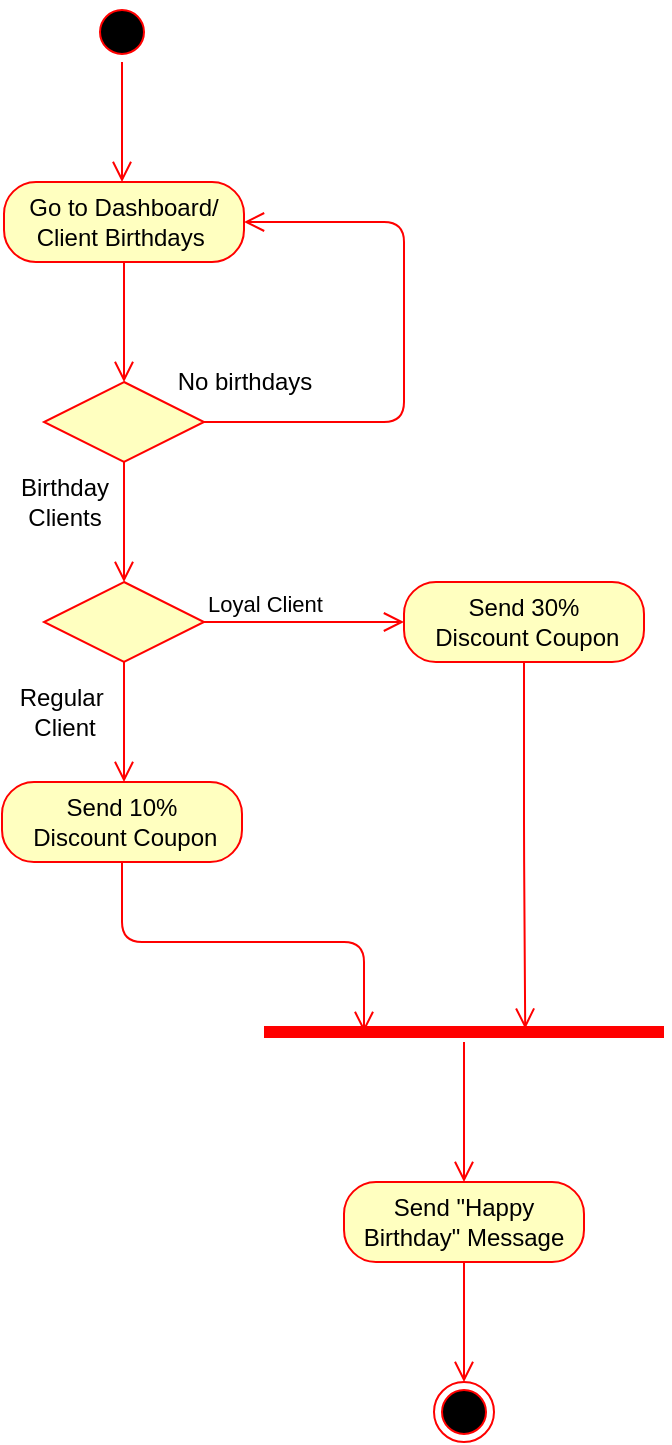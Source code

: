 <mxfile version="13.1.0" type="github">
  <diagram id="o4EiVnhbFgxZL6RKC9Z2" name="Page-1">
    <mxGraphModel dx="782" dy="469" grid="1" gridSize="10" guides="1" tooltips="1" connect="1" arrows="1" fold="1" page="1" pageScale="1" pageWidth="827" pageHeight="1169" math="0" shadow="0">
      <root>
        <mxCell id="0" />
        <mxCell id="1" parent="0" />
        <mxCell id="nG4vWBlCIbv7thtHOubb-1" value="" style="ellipse;html=1;shape=startState;fillColor=#000000;strokeColor=#ff0000;" vertex="1" parent="1">
          <mxGeometry x="384" y="20" width="30" height="30" as="geometry" />
        </mxCell>
        <mxCell id="nG4vWBlCIbv7thtHOubb-2" value="" style="edgeStyle=orthogonalEdgeStyle;html=1;verticalAlign=bottom;endArrow=open;endSize=8;strokeColor=#ff0000;" edge="1" source="nG4vWBlCIbv7thtHOubb-1" parent="1">
          <mxGeometry relative="1" as="geometry">
            <mxPoint x="399" y="110" as="targetPoint" />
          </mxGeometry>
        </mxCell>
        <mxCell id="nG4vWBlCIbv7thtHOubb-3" value="Go to Dashboard/ Client Birthdays&amp;nbsp;" style="rounded=1;whiteSpace=wrap;html=1;arcSize=40;fontColor=#000000;fillColor=#ffffc0;strokeColor=#ff0000;" vertex="1" parent="1">
          <mxGeometry x="340" y="110" width="120" height="40" as="geometry" />
        </mxCell>
        <mxCell id="nG4vWBlCIbv7thtHOubb-4" value="" style="edgeStyle=orthogonalEdgeStyle;html=1;verticalAlign=bottom;endArrow=open;endSize=8;strokeColor=#ff0000;" edge="1" source="nG4vWBlCIbv7thtHOubb-3" parent="1">
          <mxGeometry relative="1" as="geometry">
            <mxPoint x="400" y="210" as="targetPoint" />
          </mxGeometry>
        </mxCell>
        <mxCell id="nG4vWBlCIbv7thtHOubb-5" value="" style="rhombus;whiteSpace=wrap;html=1;fillColor=#ffffc0;strokeColor=#ff0000;" vertex="1" parent="1">
          <mxGeometry x="360" y="210" width="80" height="40" as="geometry" />
        </mxCell>
        <mxCell id="nG4vWBlCIbv7thtHOubb-6" value="" style="edgeStyle=orthogonalEdgeStyle;html=1;align=left;verticalAlign=bottom;endArrow=open;endSize=8;strokeColor=#ff0000;" edge="1" source="nG4vWBlCIbv7thtHOubb-5" parent="1">
          <mxGeometry x="-1" relative="1" as="geometry">
            <mxPoint x="460" y="130" as="targetPoint" />
            <Array as="points">
              <mxPoint x="540" y="230" />
              <mxPoint x="540" y="130" />
              <mxPoint x="460" y="130" />
            </Array>
          </mxGeometry>
        </mxCell>
        <mxCell id="nG4vWBlCIbv7thtHOubb-7" value="" style="edgeStyle=orthogonalEdgeStyle;html=1;align=left;verticalAlign=top;endArrow=open;endSize=8;strokeColor=#ff0000;" edge="1" source="nG4vWBlCIbv7thtHOubb-5" parent="1">
          <mxGeometry x="-1" relative="1" as="geometry">
            <mxPoint x="400" y="310" as="targetPoint" />
          </mxGeometry>
        </mxCell>
        <mxCell id="nG4vWBlCIbv7thtHOubb-8" value="No birthdays" style="text;html=1;align=center;verticalAlign=middle;resizable=0;points=[];autosize=1;" vertex="1" parent="1">
          <mxGeometry x="420" y="200" width="80" height="20" as="geometry" />
        </mxCell>
        <mxCell id="nG4vWBlCIbv7thtHOubb-12" value="Birthday&lt;br&gt;Clients" style="text;html=1;align=center;verticalAlign=middle;resizable=0;points=[];autosize=1;" vertex="1" parent="1">
          <mxGeometry x="340" y="255" width="60" height="30" as="geometry" />
        </mxCell>
        <mxCell id="nG4vWBlCIbv7thtHOubb-13" value="" style="rhombus;whiteSpace=wrap;html=1;fillColor=#ffffc0;strokeColor=#ff0000;" vertex="1" parent="1">
          <mxGeometry x="360" y="310" width="80" height="40" as="geometry" />
        </mxCell>
        <mxCell id="nG4vWBlCIbv7thtHOubb-14" value="Loyal Client" style="edgeStyle=orthogonalEdgeStyle;html=1;align=left;verticalAlign=bottom;endArrow=open;endSize=8;strokeColor=#ff0000;" edge="1" source="nG4vWBlCIbv7thtHOubb-13" parent="1">
          <mxGeometry x="-1" relative="1" as="geometry">
            <mxPoint x="540" y="330" as="targetPoint" />
          </mxGeometry>
        </mxCell>
        <mxCell id="nG4vWBlCIbv7thtHOubb-15" value="" style="edgeStyle=orthogonalEdgeStyle;html=1;align=left;verticalAlign=top;endArrow=open;endSize=8;strokeColor=#ff0000;" edge="1" source="nG4vWBlCIbv7thtHOubb-13" parent="1">
          <mxGeometry x="1" y="-110" relative="1" as="geometry">
            <mxPoint x="400" y="410" as="targetPoint" />
            <mxPoint x="100" y="110" as="offset" />
          </mxGeometry>
        </mxCell>
        <mxCell id="nG4vWBlCIbv7thtHOubb-16" value="Regular&amp;nbsp;&lt;br&gt;Client" style="text;html=1;align=center;verticalAlign=middle;resizable=0;points=[];autosize=1;" vertex="1" parent="1">
          <mxGeometry x="340" y="360" width="60" height="30" as="geometry" />
        </mxCell>
        <mxCell id="nG4vWBlCIbv7thtHOubb-17" value="Send 30%&lt;br&gt;&amp;nbsp;Discount Coupon" style="rounded=1;whiteSpace=wrap;html=1;arcSize=40;fontColor=#000000;fillColor=#ffffc0;strokeColor=#ff0000;" vertex="1" parent="1">
          <mxGeometry x="540" y="310" width="120" height="40" as="geometry" />
        </mxCell>
        <mxCell id="nG4vWBlCIbv7thtHOubb-18" value="" style="edgeStyle=orthogonalEdgeStyle;html=1;verticalAlign=bottom;endArrow=open;endSize=8;strokeColor=#ff0000;entryX=0.653;entryY=0.333;entryDx=0;entryDy=0;entryPerimeter=0;" edge="1" source="nG4vWBlCIbv7thtHOubb-17" parent="1" target="nG4vWBlCIbv7thtHOubb-21">
          <mxGeometry relative="1" as="geometry">
            <mxPoint x="600" y="410" as="targetPoint" />
          </mxGeometry>
        </mxCell>
        <mxCell id="nG4vWBlCIbv7thtHOubb-19" value="Send 10%&lt;br&gt;&amp;nbsp;Discount Coupon" style="rounded=1;whiteSpace=wrap;html=1;arcSize=40;fontColor=#000000;fillColor=#ffffc0;strokeColor=#ff0000;" vertex="1" parent="1">
          <mxGeometry x="339" y="410" width="120" height="40" as="geometry" />
        </mxCell>
        <mxCell id="nG4vWBlCIbv7thtHOubb-20" value="" style="edgeStyle=orthogonalEdgeStyle;html=1;verticalAlign=bottom;endArrow=open;endSize=8;strokeColor=#ff0000;entryX=0.25;entryY=0.5;entryDx=0;entryDy=0;entryPerimeter=0;exitX=0.5;exitY=1;exitDx=0;exitDy=0;" edge="1" source="nG4vWBlCIbv7thtHOubb-19" parent="1" target="nG4vWBlCIbv7thtHOubb-21">
          <mxGeometry relative="1" as="geometry">
            <mxPoint x="399" y="510" as="targetPoint" />
          </mxGeometry>
        </mxCell>
        <mxCell id="nG4vWBlCIbv7thtHOubb-21" value="" style="shape=line;html=1;strokeWidth=6;strokeColor=#ff0000;" vertex="1" parent="1">
          <mxGeometry x="470" y="530" width="200" height="10" as="geometry" />
        </mxCell>
        <mxCell id="nG4vWBlCIbv7thtHOubb-22" value="" style="edgeStyle=orthogonalEdgeStyle;html=1;verticalAlign=bottom;endArrow=open;endSize=8;strokeColor=#ff0000;" edge="1" source="nG4vWBlCIbv7thtHOubb-21" parent="1">
          <mxGeometry relative="1" as="geometry">
            <mxPoint x="570" y="610" as="targetPoint" />
          </mxGeometry>
        </mxCell>
        <mxCell id="nG4vWBlCIbv7thtHOubb-23" value="Send &quot;Happy Birthday&quot; Message" style="rounded=1;whiteSpace=wrap;html=1;arcSize=40;fontColor=#000000;fillColor=#ffffc0;strokeColor=#ff0000;" vertex="1" parent="1">
          <mxGeometry x="510" y="610" width="120" height="40" as="geometry" />
        </mxCell>
        <mxCell id="nG4vWBlCIbv7thtHOubb-24" value="" style="edgeStyle=orthogonalEdgeStyle;html=1;verticalAlign=bottom;endArrow=open;endSize=8;strokeColor=#ff0000;" edge="1" source="nG4vWBlCIbv7thtHOubb-23" parent="1">
          <mxGeometry relative="1" as="geometry">
            <mxPoint x="570" y="710" as="targetPoint" />
          </mxGeometry>
        </mxCell>
        <mxCell id="nG4vWBlCIbv7thtHOubb-25" value="" style="ellipse;html=1;shape=endState;fillColor=#000000;strokeColor=#ff0000;" vertex="1" parent="1">
          <mxGeometry x="555" y="710" width="30" height="30" as="geometry" />
        </mxCell>
      </root>
    </mxGraphModel>
  </diagram>
</mxfile>
